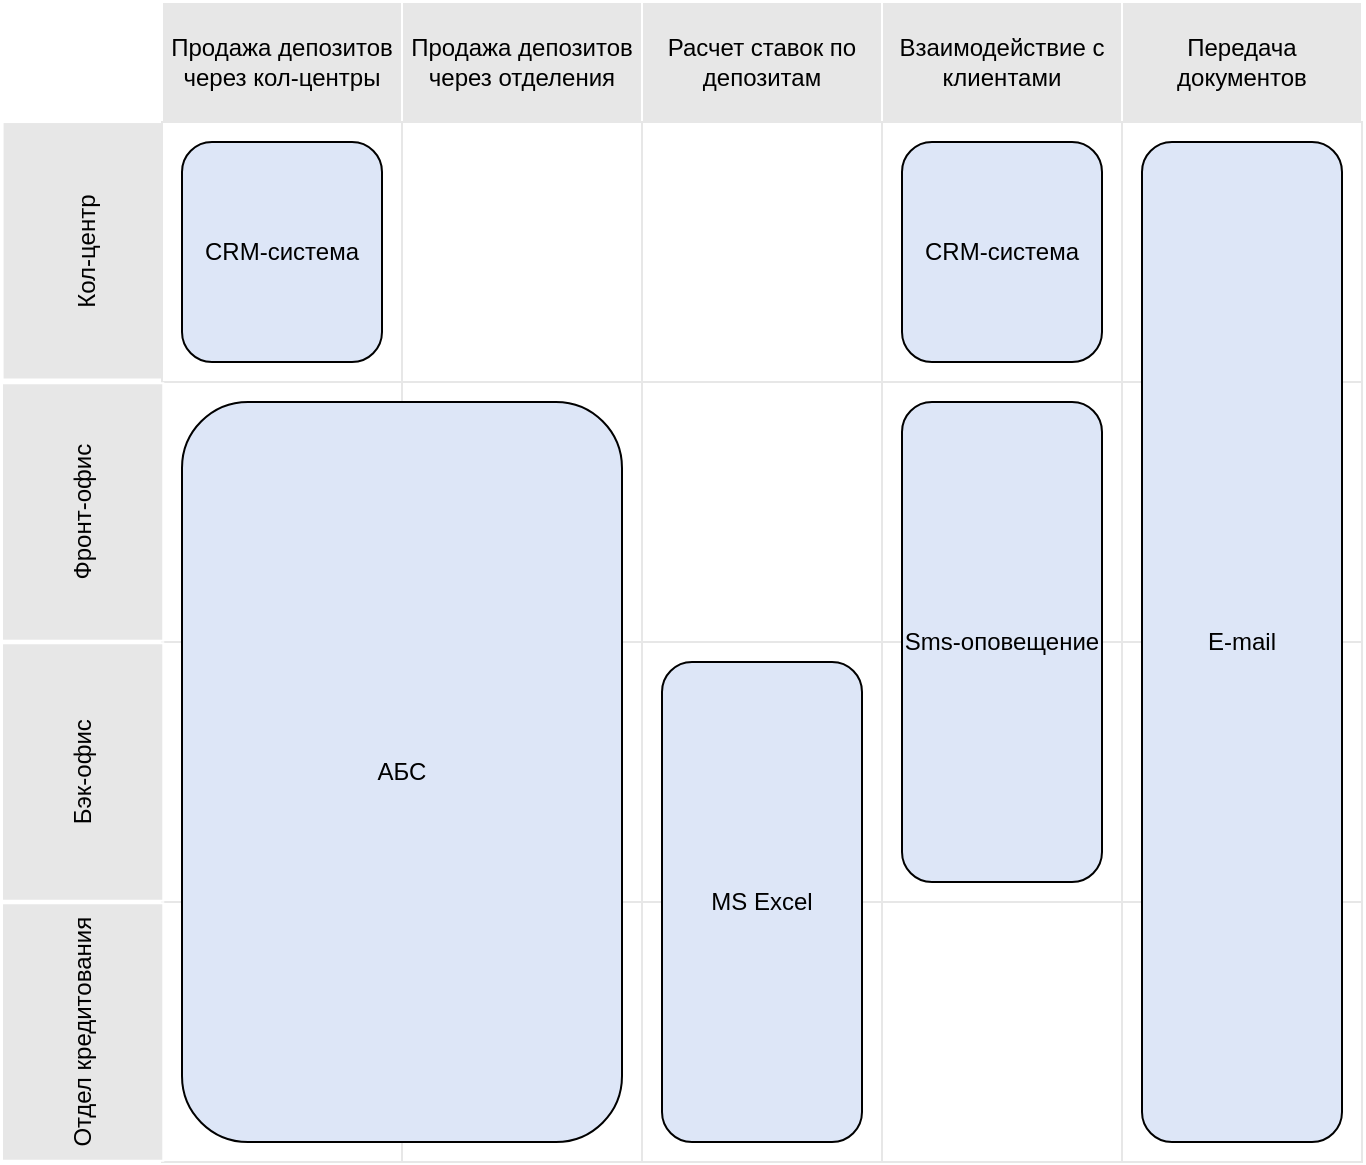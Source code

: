 <mxfile version="28.2.5">
  <diagram name="Страница — 1" id="mYk_PtJc2NqXYtCiQ0Ni">
    <mxGraphModel dx="1917" dy="873" grid="1" gridSize="10" guides="1" tooltips="1" connect="1" arrows="1" fold="1" page="1" pageScale="1" pageWidth="827" pageHeight="1169" math="0" shadow="0">
      <root>
        <mxCell id="0" />
        <mxCell id="1" parent="0" />
        <mxCell id="DbbyLd86OG4RNBCqpp4L-1" value="Продажа депозитов через отделения" style="rounded=0;whiteSpace=wrap;html=1;fillColor=#E7E7E7;strokeColor=#FFFFFF;" vertex="1" parent="1">
          <mxGeometry x="160" y="80" width="120" height="60" as="geometry" />
        </mxCell>
        <mxCell id="DbbyLd86OG4RNBCqpp4L-3" value="Расчет ставок по депозитам" style="rounded=0;whiteSpace=wrap;html=1;fillColor=#E7E7E7;strokeColor=#FFFFFF;" vertex="1" parent="1">
          <mxGeometry x="280" y="80" width="120" height="60" as="geometry" />
        </mxCell>
        <mxCell id="DbbyLd86OG4RNBCqpp4L-4" value="Взаимодействие с клиентами" style="rounded=0;whiteSpace=wrap;html=1;fillColor=#E7E7E7;strokeColor=#FFFFFF;" vertex="1" parent="1">
          <mxGeometry x="400" y="80" width="120" height="60" as="geometry" />
        </mxCell>
        <mxCell id="DbbyLd86OG4RNBCqpp4L-5" value="Передача документов" style="rounded=0;whiteSpace=wrap;html=1;fillColor=#E7E7E7;strokeColor=#FFFFFF;" vertex="1" parent="1">
          <mxGeometry x="520" y="80" width="120" height="60" as="geometry" />
        </mxCell>
        <mxCell id="DbbyLd86OG4RNBCqpp4L-7" value="Продажа депозитов через кол-центры" style="rounded=0;whiteSpace=wrap;html=1;fillColor=#E7E7E7;strokeColor=#FFFFFF;" vertex="1" parent="1">
          <mxGeometry x="40" y="80" width="120" height="60" as="geometry" />
        </mxCell>
        <mxCell id="DbbyLd86OG4RNBCqpp4L-8" value="Кол-центр" style="rounded=0;whiteSpace=wrap;html=1;fillColor=#E7E7E7;strokeColor=#FFFFFF;rotation=-90;" vertex="1" parent="1">
          <mxGeometry x="-61.73" y="162.04" width="128.75" height="84.7" as="geometry" />
        </mxCell>
        <mxCell id="DbbyLd86OG4RNBCqpp4L-12" value="" style="rounded=0;whiteSpace=wrap;html=1;fillColor=#FFFFFF;strokeColor=#E7E7E7;" vertex="1" parent="1">
          <mxGeometry x="40" y="140" width="120" height="130" as="geometry" />
        </mxCell>
        <mxCell id="DbbyLd86OG4RNBCqpp4L-13" value="" style="rounded=0;whiteSpace=wrap;html=1;fillColor=#FFFFFF;strokeColor=#E7E7E7;" vertex="1" parent="1">
          <mxGeometry x="160" y="140" width="120" height="130" as="geometry" />
        </mxCell>
        <mxCell id="DbbyLd86OG4RNBCqpp4L-14" value="" style="rounded=0;whiteSpace=wrap;html=1;fillColor=#FFFFFF;strokeColor=#E7E7E7;" vertex="1" parent="1">
          <mxGeometry x="280" y="140" width="120" height="130" as="geometry" />
        </mxCell>
        <mxCell id="DbbyLd86OG4RNBCqpp4L-15" value="" style="rounded=0;whiteSpace=wrap;html=1;fillColor=#FFFFFF;strokeColor=#E7E7E7;" vertex="1" parent="1">
          <mxGeometry x="400" y="140" width="120" height="130" as="geometry" />
        </mxCell>
        <mxCell id="DbbyLd86OG4RNBCqpp4L-16" value="" style="rounded=0;whiteSpace=wrap;html=1;fillColor=#FFFFFF;strokeColor=#E7E7E7;" vertex="1" parent="1">
          <mxGeometry x="520" y="140" width="120" height="130" as="geometry" />
        </mxCell>
        <mxCell id="DbbyLd86OG4RNBCqpp4L-18" value="" style="rounded=0;whiteSpace=wrap;html=1;fillColor=#FFFFFF;strokeColor=#E7E7E7;" vertex="1" parent="1">
          <mxGeometry x="40" y="270" width="120" height="130" as="geometry" />
        </mxCell>
        <mxCell id="DbbyLd86OG4RNBCqpp4L-19" value="" style="rounded=0;whiteSpace=wrap;html=1;fillColor=#FFFFFF;strokeColor=#E7E7E7;" vertex="1" parent="1">
          <mxGeometry x="160" y="270" width="120" height="130" as="geometry" />
        </mxCell>
        <mxCell id="DbbyLd86OG4RNBCqpp4L-20" value="" style="rounded=0;whiteSpace=wrap;html=1;fillColor=#FFFFFF;strokeColor=#E7E7E7;" vertex="1" parent="1">
          <mxGeometry x="280" y="270" width="120" height="130" as="geometry" />
        </mxCell>
        <mxCell id="DbbyLd86OG4RNBCqpp4L-21" value="" style="rounded=0;whiteSpace=wrap;html=1;fillColor=#FFFFFF;strokeColor=#E7E7E7;" vertex="1" parent="1">
          <mxGeometry x="400" y="270" width="120" height="130" as="geometry" />
        </mxCell>
        <mxCell id="DbbyLd86OG4RNBCqpp4L-22" value="" style="rounded=0;whiteSpace=wrap;html=1;fillColor=#FFFFFF;strokeColor=#E7E7E7;" vertex="1" parent="1">
          <mxGeometry x="520" y="270" width="120" height="130" as="geometry" />
        </mxCell>
        <mxCell id="DbbyLd86OG4RNBCqpp4L-24" value="" style="rounded=0;whiteSpace=wrap;html=1;fillColor=#FFFFFF;strokeColor=#E7E7E7;" vertex="1" parent="1">
          <mxGeometry x="40" y="400" width="120" height="130" as="geometry" />
        </mxCell>
        <mxCell id="DbbyLd86OG4RNBCqpp4L-25" value="" style="rounded=0;whiteSpace=wrap;html=1;fillColor=#FFFFFF;strokeColor=#E7E7E7;" vertex="1" parent="1">
          <mxGeometry x="160" y="400" width="120" height="130" as="geometry" />
        </mxCell>
        <mxCell id="DbbyLd86OG4RNBCqpp4L-26" value="" style="rounded=0;whiteSpace=wrap;html=1;fillColor=#FFFFFF;strokeColor=#E7E7E7;" vertex="1" parent="1">
          <mxGeometry x="280" y="400" width="120" height="130" as="geometry" />
        </mxCell>
        <mxCell id="DbbyLd86OG4RNBCqpp4L-27" value="" style="rounded=0;whiteSpace=wrap;html=1;fillColor=#FFFFFF;strokeColor=#E7E7E7;" vertex="1" parent="1">
          <mxGeometry x="400" y="400" width="120" height="130" as="geometry" />
        </mxCell>
        <mxCell id="DbbyLd86OG4RNBCqpp4L-28" value="" style="rounded=0;whiteSpace=wrap;html=1;fillColor=#FFFFFF;strokeColor=#E7E7E7;" vertex="1" parent="1">
          <mxGeometry x="520" y="400" width="120" height="130" as="geometry" />
        </mxCell>
        <mxCell id="DbbyLd86OG4RNBCqpp4L-30" value="" style="rounded=0;whiteSpace=wrap;html=1;fillColor=#FFFFFF;strokeColor=#E7E7E7;" vertex="1" parent="1">
          <mxGeometry x="40" y="530" width="120" height="130" as="geometry" />
        </mxCell>
        <mxCell id="DbbyLd86OG4RNBCqpp4L-31" value="" style="rounded=0;whiteSpace=wrap;html=1;fillColor=#FFFFFF;strokeColor=#E7E7E7;" vertex="1" parent="1">
          <mxGeometry x="160" y="530" width="120" height="130" as="geometry" />
        </mxCell>
        <mxCell id="DbbyLd86OG4RNBCqpp4L-32" value="" style="rounded=0;whiteSpace=wrap;html=1;fillColor=#FFFFFF;strokeColor=#E7E7E7;" vertex="1" parent="1">
          <mxGeometry x="280" y="530" width="120" height="130" as="geometry" />
        </mxCell>
        <mxCell id="DbbyLd86OG4RNBCqpp4L-33" value="" style="rounded=0;whiteSpace=wrap;html=1;fillColor=#FFFFFF;strokeColor=#E7E7E7;" vertex="1" parent="1">
          <mxGeometry x="400" y="530" width="120" height="130" as="geometry" />
        </mxCell>
        <mxCell id="DbbyLd86OG4RNBCqpp4L-34" value="" style="rounded=0;whiteSpace=wrap;html=1;fillColor=#FFFFFF;strokeColor=#E7E7E7;" vertex="1" parent="1">
          <mxGeometry x="520" y="530" width="120" height="130" as="geometry" />
        </mxCell>
        <mxCell id="DbbyLd86OG4RNBCqpp4L-36" value="Фронт-офис" style="rounded=0;whiteSpace=wrap;html=1;fillColor=#E7E7E7;strokeColor=#FFFFFF;rotation=-90;" vertex="1" parent="1">
          <mxGeometry x="-64.05" y="294.68" width="128.75" height="80.62" as="geometry" />
        </mxCell>
        <mxCell id="DbbyLd86OG4RNBCqpp4L-37" value="Бэк-офис" style="rounded=0;whiteSpace=wrap;html=1;fillColor=#E7E7E7;strokeColor=#FFFFFF;rotation=-90;" vertex="1" parent="1">
          <mxGeometry x="-64.045" y="424.695" width="128.75" height="80.62" as="geometry" />
        </mxCell>
        <mxCell id="DbbyLd86OG4RNBCqpp4L-38" value="Отдел кредитования" style="rounded=0;whiteSpace=wrap;html=1;fillColor=#E7E7E7;strokeColor=#FFFFFF;rotation=-90;" vertex="1" parent="1">
          <mxGeometry x="-64.045" y="554.695" width="128.75" height="80.62" as="geometry" />
        </mxCell>
        <mxCell id="DbbyLd86OG4RNBCqpp4L-39" value="CRM-система" style="rounded=1;whiteSpace=wrap;html=1;fillColor=#DDE6F7;" vertex="1" parent="1">
          <mxGeometry x="50" y="150" width="100" height="110" as="geometry" />
        </mxCell>
        <mxCell id="DbbyLd86OG4RNBCqpp4L-40" value="АБС" style="rounded=1;whiteSpace=wrap;html=1;fillColor=#DDE6F7;" vertex="1" parent="1">
          <mxGeometry x="50" y="280" width="220" height="370" as="geometry" />
        </mxCell>
        <mxCell id="DbbyLd86OG4RNBCqpp4L-41" value="CRM-система" style="rounded=1;whiteSpace=wrap;html=1;fillColor=#DDE6F7;" vertex="1" parent="1">
          <mxGeometry x="410" y="150" width="100" height="110" as="geometry" />
        </mxCell>
        <mxCell id="DbbyLd86OG4RNBCqpp4L-42" value="Sms-оповещение" style="rounded=1;whiteSpace=wrap;html=1;fillColor=#DDE6F7;" vertex="1" parent="1">
          <mxGeometry x="410" y="280" width="100" height="240" as="geometry" />
        </mxCell>
        <mxCell id="DbbyLd86OG4RNBCqpp4L-43" value="MS Excel" style="rounded=1;whiteSpace=wrap;html=1;fillColor=#DDE6F7;" vertex="1" parent="1">
          <mxGeometry x="290" y="410" width="100" height="240" as="geometry" />
        </mxCell>
        <mxCell id="DbbyLd86OG4RNBCqpp4L-44" value="E-mail" style="rounded=1;whiteSpace=wrap;html=1;fillColor=#DDE6F7;" vertex="1" parent="1">
          <mxGeometry x="530" y="150" width="100" height="500" as="geometry" />
        </mxCell>
      </root>
    </mxGraphModel>
  </diagram>
</mxfile>
